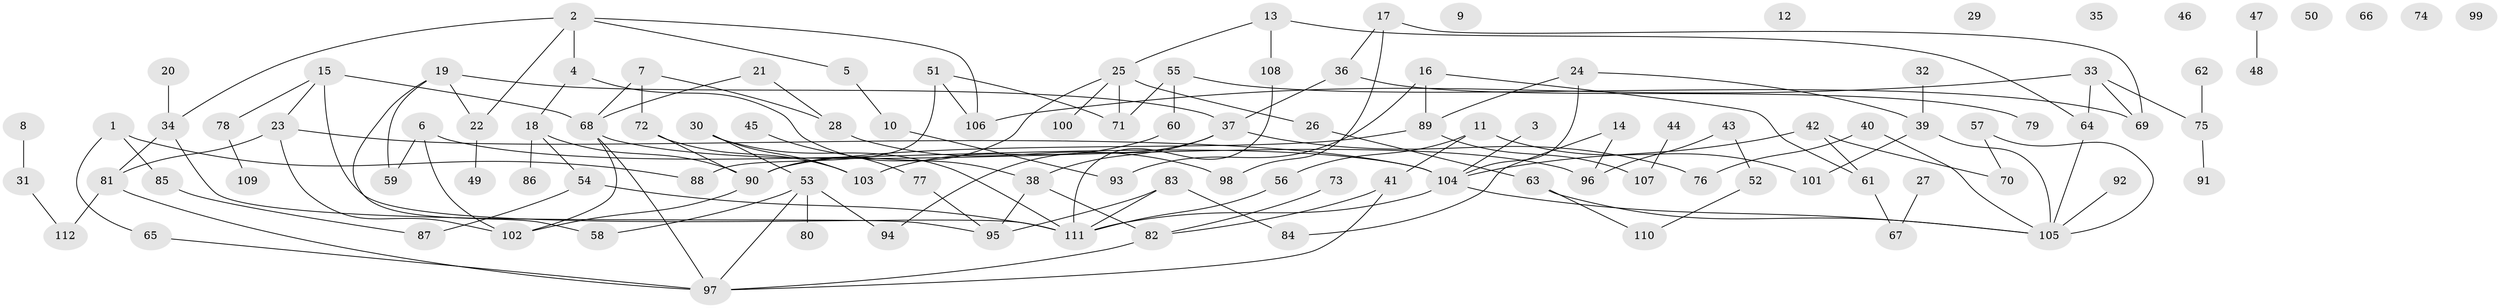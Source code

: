 // Generated by graph-tools (version 1.1) at 2025/33/03/09/25 02:33:48]
// undirected, 112 vertices, 140 edges
graph export_dot {
graph [start="1"]
  node [color=gray90,style=filled];
  1;
  2;
  3;
  4;
  5;
  6;
  7;
  8;
  9;
  10;
  11;
  12;
  13;
  14;
  15;
  16;
  17;
  18;
  19;
  20;
  21;
  22;
  23;
  24;
  25;
  26;
  27;
  28;
  29;
  30;
  31;
  32;
  33;
  34;
  35;
  36;
  37;
  38;
  39;
  40;
  41;
  42;
  43;
  44;
  45;
  46;
  47;
  48;
  49;
  50;
  51;
  52;
  53;
  54;
  55;
  56;
  57;
  58;
  59;
  60;
  61;
  62;
  63;
  64;
  65;
  66;
  67;
  68;
  69;
  70;
  71;
  72;
  73;
  74;
  75;
  76;
  77;
  78;
  79;
  80;
  81;
  82;
  83;
  84;
  85;
  86;
  87;
  88;
  89;
  90;
  91;
  92;
  93;
  94;
  95;
  96;
  97;
  98;
  99;
  100;
  101;
  102;
  103;
  104;
  105;
  106;
  107;
  108;
  109;
  110;
  111;
  112;
  1 -- 65;
  1 -- 85;
  1 -- 88;
  2 -- 4;
  2 -- 5;
  2 -- 22;
  2 -- 34;
  2 -- 106;
  3 -- 104;
  4 -- 18;
  4 -- 38;
  5 -- 10;
  6 -- 59;
  6 -- 102;
  6 -- 104;
  7 -- 28;
  7 -- 68;
  7 -- 72;
  8 -- 31;
  10 -- 93;
  11 -- 41;
  11 -- 56;
  11 -- 101;
  13 -- 25;
  13 -- 64;
  13 -- 108;
  14 -- 84;
  14 -- 96;
  15 -- 23;
  15 -- 68;
  15 -- 78;
  15 -- 111;
  16 -- 61;
  16 -- 89;
  16 -- 93;
  17 -- 36;
  17 -- 69;
  17 -- 98;
  18 -- 54;
  18 -- 86;
  18 -- 90;
  19 -- 22;
  19 -- 37;
  19 -- 58;
  19 -- 59;
  20 -- 34;
  21 -- 28;
  21 -- 68;
  22 -- 49;
  23 -- 81;
  23 -- 102;
  23 -- 104;
  24 -- 39;
  24 -- 89;
  24 -- 104;
  25 -- 26;
  25 -- 71;
  25 -- 90;
  25 -- 100;
  26 -- 63;
  27 -- 67;
  28 -- 98;
  30 -- 53;
  30 -- 103;
  30 -- 111;
  31 -- 112;
  32 -- 39;
  33 -- 64;
  33 -- 69;
  33 -- 75;
  33 -- 106;
  34 -- 81;
  34 -- 95;
  36 -- 37;
  36 -- 79;
  37 -- 38;
  37 -- 76;
  37 -- 94;
  38 -- 82;
  38 -- 95;
  39 -- 101;
  39 -- 105;
  40 -- 76;
  40 -- 105;
  41 -- 82;
  41 -- 97;
  42 -- 61;
  42 -- 70;
  42 -- 104;
  43 -- 52;
  43 -- 96;
  44 -- 107;
  45 -- 77;
  47 -- 48;
  51 -- 71;
  51 -- 88;
  51 -- 106;
  52 -- 110;
  53 -- 58;
  53 -- 80;
  53 -- 94;
  53 -- 97;
  54 -- 87;
  54 -- 111;
  55 -- 60;
  55 -- 69;
  55 -- 71;
  56 -- 111;
  57 -- 70;
  57 -- 105;
  60 -- 103;
  61 -- 67;
  62 -- 75;
  63 -- 105;
  63 -- 110;
  64 -- 105;
  65 -- 97;
  68 -- 96;
  68 -- 97;
  68 -- 102;
  72 -- 90;
  72 -- 103;
  73 -- 82;
  75 -- 91;
  77 -- 95;
  78 -- 109;
  81 -- 97;
  81 -- 112;
  82 -- 97;
  83 -- 84;
  83 -- 95;
  83 -- 111;
  85 -- 87;
  89 -- 90;
  89 -- 107;
  90 -- 102;
  92 -- 105;
  104 -- 105;
  104 -- 111;
  108 -- 111;
}
